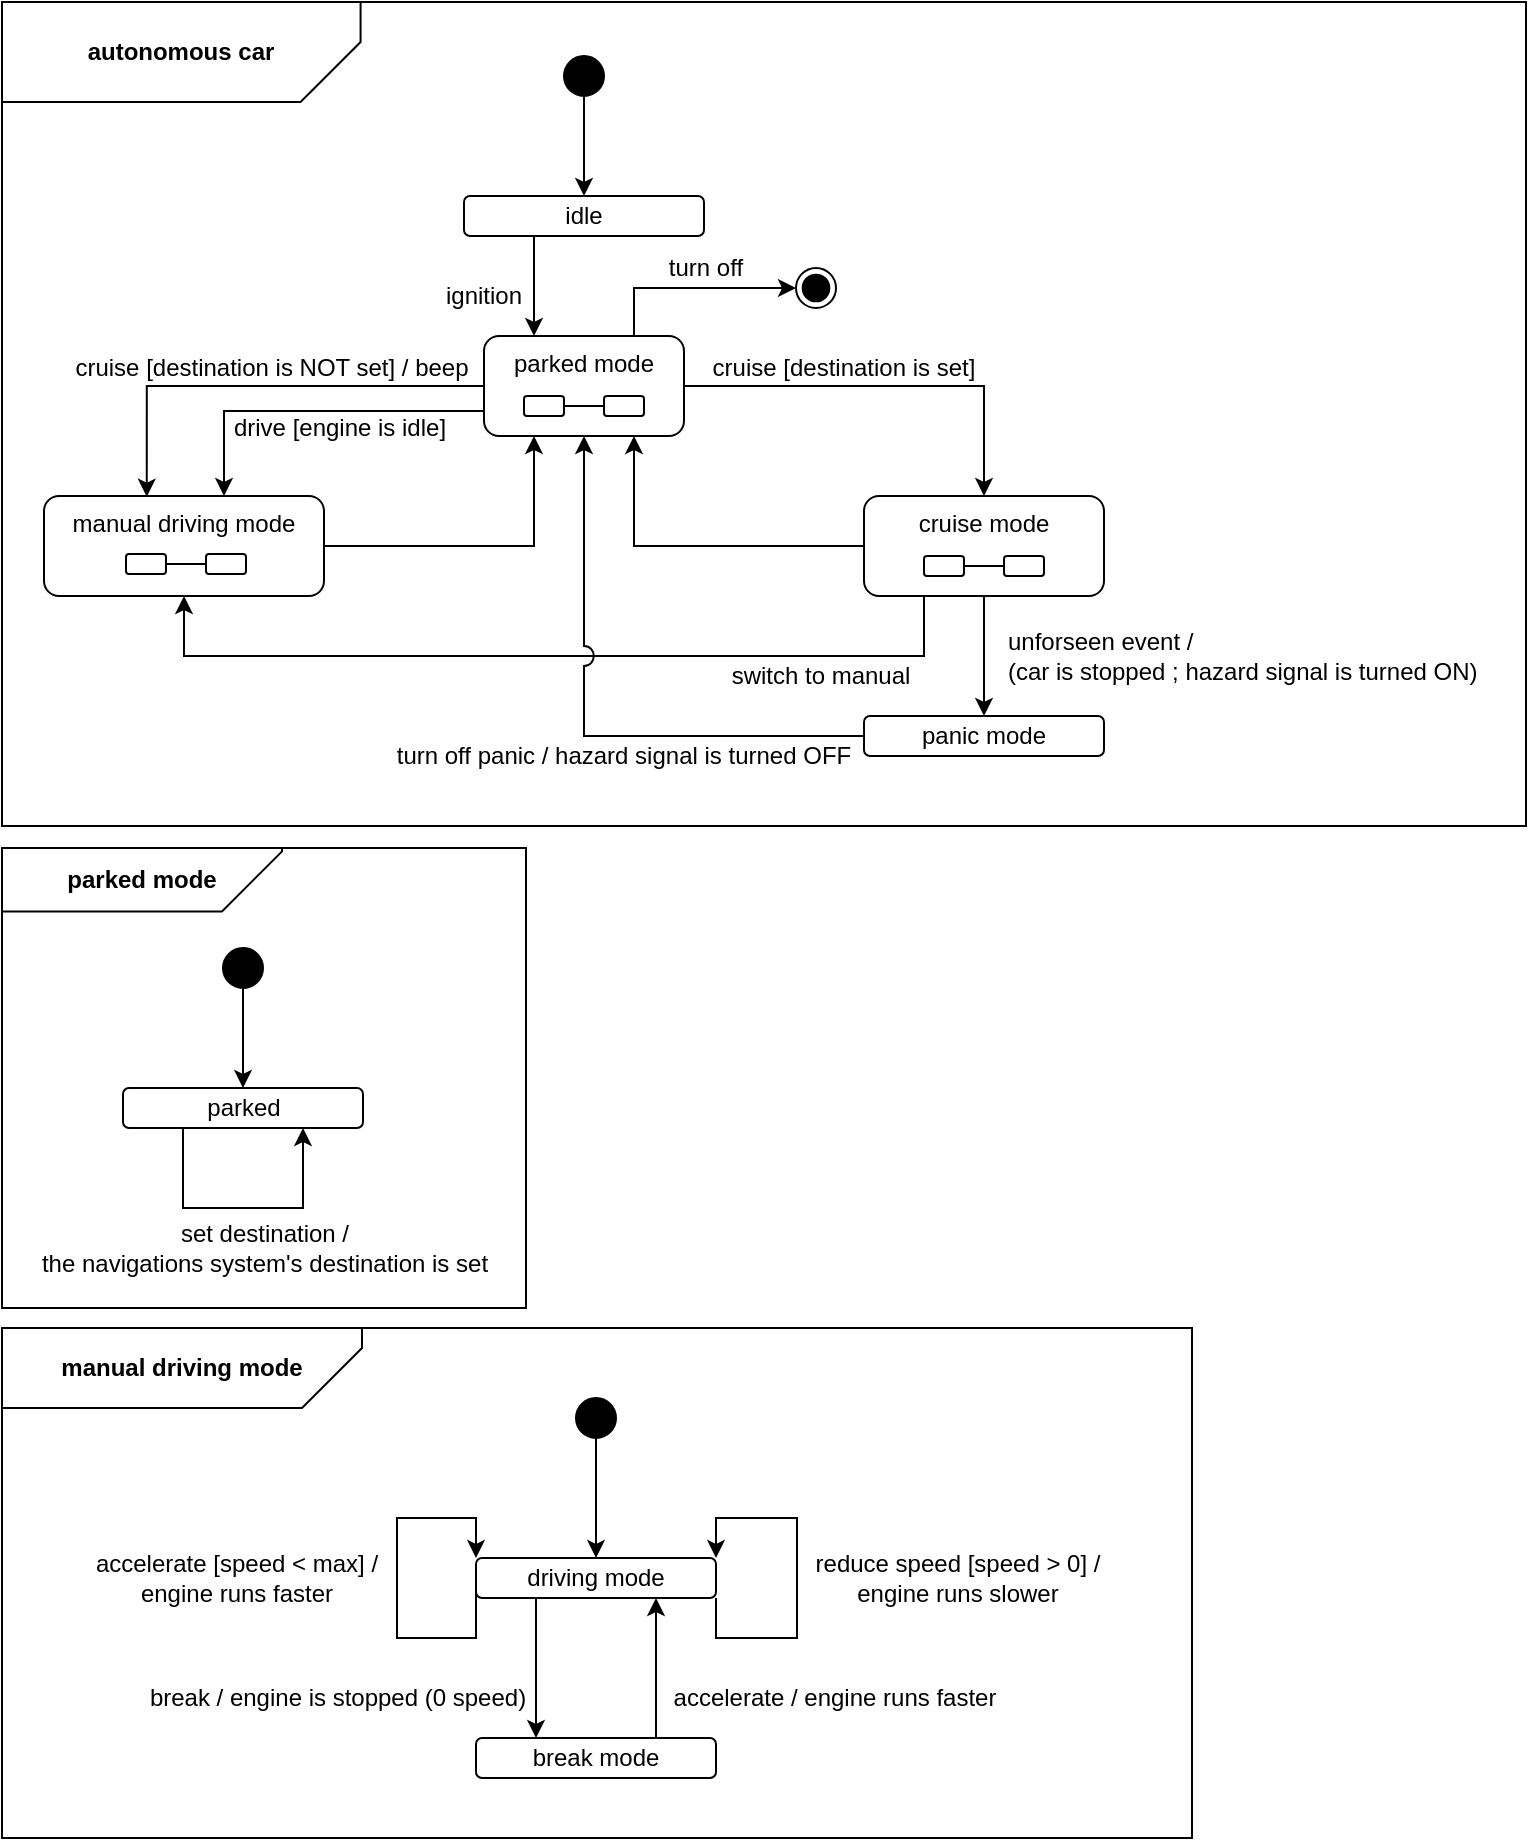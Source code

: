 <mxfile version="12.7.9" type="device"><diagram id="rDhcCmKcs0Q-Gxj-kec_" name="Page-1"><mxGraphModel dx="901" dy="1231" grid="1" gridSize="10" guides="1" tooltips="1" connect="1" arrows="1" fold="1" page="1" pageScale="1" pageWidth="827" pageHeight="1169" math="0" shadow="0"><root><mxCell id="0"/><mxCell id="1" parent="0"/><mxCell id="yvGMF8uTrKQfufGJkpOD-38" value="" style="group" vertex="1" connectable="0" parent="1"><mxGeometry x="33" y="673" width="595" height="255" as="geometry"/></mxCell><mxCell id="yvGMF8uTrKQfufGJkpOD-36" value="" style="rounded=0;whiteSpace=wrap;html=1;fillColor=#FFFFFF;" vertex="1" parent="yvGMF8uTrKQfufGJkpOD-38"><mxGeometry width="595" height="255" as="geometry"/></mxCell><mxCell id="yvGMF8uTrKQfufGJkpOD-37" value="&lt;b&gt;manual driving mode&lt;/b&gt;" style="shape=card;whiteSpace=wrap;html=1;fillColor=#FFFFFF;rotation=0;flipH=1;flipV=1;align=center;" vertex="1" parent="yvGMF8uTrKQfufGJkpOD-38"><mxGeometry width="180" height="40" as="geometry"/></mxCell><mxCell id="yvGMF8uTrKQfufGJkpOD-31" value="" style="group" vertex="1" connectable="0" parent="yvGMF8uTrKQfufGJkpOD-38"><mxGeometry x="37.5" y="35" width="520" height="190" as="geometry"/></mxCell><mxCell id="yvGMF8uTrKQfufGJkpOD-16" value="driving mode" style="rounded=1;whiteSpace=wrap;html=1;" vertex="1" parent="yvGMF8uTrKQfufGJkpOD-31"><mxGeometry x="199.5" y="80" width="120" height="20" as="geometry"/></mxCell><mxCell id="yvGMF8uTrKQfufGJkpOD-21" style="edgeStyle=orthogonalEdgeStyle;rounded=0;orthogonalLoop=1;jettySize=auto;html=1;exitX=0.5;exitY=1;exitDx=0;exitDy=0;entryX=0.5;entryY=0;entryDx=0;entryDy=0;" edge="1" parent="yvGMF8uTrKQfufGJkpOD-31" source="yvGMF8uTrKQfufGJkpOD-17" target="yvGMF8uTrKQfufGJkpOD-16"><mxGeometry relative="1" as="geometry"/></mxCell><mxCell id="yvGMF8uTrKQfufGJkpOD-17" value="" style="ellipse;whiteSpace=wrap;html=1;aspect=fixed;fillColor=#000000;" vertex="1" parent="yvGMF8uTrKQfufGJkpOD-31"><mxGeometry x="249.5" width="20" height="20" as="geometry"/></mxCell><mxCell id="yvGMF8uTrKQfufGJkpOD-24" style="edgeStyle=orthogonalEdgeStyle;rounded=0;orthogonalLoop=1;jettySize=auto;html=1;exitX=0.75;exitY=0;exitDx=0;exitDy=0;entryX=0.75;entryY=1;entryDx=0;entryDy=0;" edge="1" parent="yvGMF8uTrKQfufGJkpOD-31" source="yvGMF8uTrKQfufGJkpOD-19" target="yvGMF8uTrKQfufGJkpOD-16"><mxGeometry relative="1" as="geometry"/></mxCell><mxCell id="yvGMF8uTrKQfufGJkpOD-19" value="break mode" style="rounded=1;whiteSpace=wrap;html=1;" vertex="1" parent="yvGMF8uTrKQfufGJkpOD-31"><mxGeometry x="199.5" y="170" width="120" height="20" as="geometry"/></mxCell><mxCell id="yvGMF8uTrKQfufGJkpOD-25" style="edgeStyle=orthogonalEdgeStyle;rounded=0;orthogonalLoop=1;jettySize=auto;html=1;exitX=1;exitY=1;exitDx=0;exitDy=0;entryX=1;entryY=0;entryDx=0;entryDy=0;" edge="1" parent="yvGMF8uTrKQfufGJkpOD-31" source="yvGMF8uTrKQfufGJkpOD-16" target="yvGMF8uTrKQfufGJkpOD-16"><mxGeometry relative="1" as="geometry"><Array as="points"><mxPoint x="319" y="120"/><mxPoint x="360" y="120"/><mxPoint x="360" y="60"/><mxPoint x="319" y="60"/></Array></mxGeometry></mxCell><mxCell id="yvGMF8uTrKQfufGJkpOD-23" style="edgeStyle=orthogonalEdgeStyle;rounded=0;orthogonalLoop=1;jettySize=auto;html=1;exitX=0.25;exitY=1;exitDx=0;exitDy=0;entryX=0.25;entryY=0;entryDx=0;entryDy=0;" edge="1" parent="yvGMF8uTrKQfufGJkpOD-31" source="yvGMF8uTrKQfufGJkpOD-16" target="yvGMF8uTrKQfufGJkpOD-19"><mxGeometry relative="1" as="geometry"/></mxCell><mxCell id="yvGMF8uTrKQfufGJkpOD-26" style="edgeStyle=orthogonalEdgeStyle;rounded=0;orthogonalLoop=1;jettySize=auto;html=1;exitX=0;exitY=0.75;exitDx=0;exitDy=0;entryX=0;entryY=0;entryDx=0;entryDy=0;" edge="1" parent="yvGMF8uTrKQfufGJkpOD-31" source="yvGMF8uTrKQfufGJkpOD-16" target="yvGMF8uTrKQfufGJkpOD-16"><mxGeometry relative="1" as="geometry"><Array as="points"><mxPoint x="199" y="120"/><mxPoint x="160" y="120"/><mxPoint x="160" y="60"/><mxPoint x="199" y="60"/></Array></mxGeometry></mxCell><mxCell id="yvGMF8uTrKQfufGJkpOD-27" value="reduce speed [speed &amp;gt; 0] / &lt;br&gt;engine runs slower" style="text;html=1;strokeColor=none;fillColor=none;align=center;verticalAlign=middle;whiteSpace=wrap;rounded=0;" vertex="1" parent="yvGMF8uTrKQfufGJkpOD-31"><mxGeometry x="360" y="80" width="160" height="20" as="geometry"/></mxCell><mxCell id="yvGMF8uTrKQfufGJkpOD-28" value="accelerate [speed &amp;lt; max] / &lt;br&gt;engine runs faster" style="text;html=1;strokeColor=none;fillColor=none;align=center;verticalAlign=middle;whiteSpace=wrap;rounded=0;" vertex="1" parent="yvGMF8uTrKQfufGJkpOD-31"><mxGeometry y="80" width="159" height="20" as="geometry"/></mxCell><mxCell id="yvGMF8uTrKQfufGJkpOD-29" value="break / engine is stopped (0 speed)" style="text;html=1;strokeColor=none;fillColor=none;align=center;verticalAlign=middle;whiteSpace=wrap;rounded=0;" vertex="1" parent="yvGMF8uTrKQfufGJkpOD-31"><mxGeometry x="30" y="140" width="200" height="20" as="geometry"/></mxCell><mxCell id="yvGMF8uTrKQfufGJkpOD-30" value="accelerate / engine runs faster" style="text;html=1;strokeColor=none;fillColor=none;align=center;verticalAlign=middle;whiteSpace=wrap;rounded=0;" vertex="1" parent="yvGMF8uTrKQfufGJkpOD-31"><mxGeometry x="287.5" y="140" width="182.5" height="20" as="geometry"/></mxCell><mxCell id="yvGMF8uTrKQfufGJkpOD-48" value="" style="group" vertex="1" connectable="0" parent="1"><mxGeometry x="33" y="10" width="762" height="412" as="geometry"/></mxCell><mxCell id="yvGMF8uTrKQfufGJkpOD-46" value="" style="rounded=0;whiteSpace=wrap;html=1;fillColor=#FFFFFF;" vertex="1" parent="yvGMF8uTrKQfufGJkpOD-48"><mxGeometry width="762" height="412" as="geometry"/></mxCell><mxCell id="yvGMF8uTrKQfufGJkpOD-47" value="&lt;b&gt;autonomous car&lt;/b&gt;" style="shape=card;whiteSpace=wrap;html=1;fillColor=#FFFFFF;rotation=0;flipH=1;flipV=1;align=center;" vertex="1" parent="yvGMF8uTrKQfufGJkpOD-48"><mxGeometry width="179.294" height="50" as="geometry"/></mxCell><mxCell id="yvGMF8uTrKQfufGJkpOD-41" value="" style="group" vertex="1" connectable="0" parent="yvGMF8uTrKQfufGJkpOD-48"><mxGeometry x="21" y="27" width="720" height="360" as="geometry"/></mxCell><mxCell id="V1Ut5GTS-WQO58tqtvx8-1" value="idle" style="rounded=1;whiteSpace=wrap;html=1;" parent="yvGMF8uTrKQfufGJkpOD-41" vertex="1"><mxGeometry x="210" y="70" width="120" height="20" as="geometry"/></mxCell><mxCell id="V1Ut5GTS-WQO58tqtvx8-3" style="edgeStyle=orthogonalEdgeStyle;rounded=0;orthogonalLoop=1;jettySize=auto;html=1;exitX=0.5;exitY=1;exitDx=0;exitDy=0;" parent="yvGMF8uTrKQfufGJkpOD-41" source="V1Ut5GTS-WQO58tqtvx8-2" target="V1Ut5GTS-WQO58tqtvx8-1" edge="1"><mxGeometry relative="1" as="geometry"/></mxCell><mxCell id="V1Ut5GTS-WQO58tqtvx8-2" value="" style="ellipse;whiteSpace=wrap;html=1;aspect=fixed;fillColor=#000000;" parent="yvGMF8uTrKQfufGJkpOD-41" vertex="1"><mxGeometry x="260" width="20" height="20" as="geometry"/></mxCell><mxCell id="V1Ut5GTS-WQO58tqtvx8-8" value="ignition" style="text;html=1;strokeColor=none;fillColor=none;align=center;verticalAlign=middle;whiteSpace=wrap;rounded=0;" parent="yvGMF8uTrKQfufGJkpOD-41" vertex="1"><mxGeometry x="200" y="110" width="40" height="20" as="geometry"/></mxCell><mxCell id="V1Ut5GTS-WQO58tqtvx8-29" value="parked mode" style="rounded=1;whiteSpace=wrap;html=1;fillColor=none;verticalAlign=top;" parent="yvGMF8uTrKQfufGJkpOD-41" vertex="1"><mxGeometry x="220" y="140" width="100" height="50" as="geometry"/></mxCell><mxCell id="V1Ut5GTS-WQO58tqtvx8-58" style="edgeStyle=orthogonalEdgeStyle;rounded=0;jumpStyle=arc;jumpSize=10;orthogonalLoop=1;jettySize=auto;html=1;exitX=0.25;exitY=1;exitDx=0;exitDy=0;entryX=0.25;entryY=0;entryDx=0;entryDy=0;" parent="yvGMF8uTrKQfufGJkpOD-41" source="V1Ut5GTS-WQO58tqtvx8-1" target="V1Ut5GTS-WQO58tqtvx8-29" edge="1"><mxGeometry relative="1" as="geometry"><Array as="points"><mxPoint x="245" y="90"/></Array></mxGeometry></mxCell><mxCell id="V1Ut5GTS-WQO58tqtvx8-39" style="edgeStyle=orthogonalEdgeStyle;rounded=0;orthogonalLoop=1;jettySize=auto;html=1;exitX=1;exitY=0.5;exitDx=0;exitDy=0;entryX=0.25;entryY=1;entryDx=0;entryDy=0;" parent="yvGMF8uTrKQfufGJkpOD-41" source="V1Ut5GTS-WQO58tqtvx8-30" target="V1Ut5GTS-WQO58tqtvx8-29" edge="1"><mxGeometry relative="1" as="geometry"><mxPoint x="260" y="230" as="targetPoint"/><Array as="points"><mxPoint x="245" y="245"/></Array></mxGeometry></mxCell><mxCell id="V1Ut5GTS-WQO58tqtvx8-30" value="manual driving mode" style="rounded=1;whiteSpace=wrap;html=1;fillColor=none;verticalAlign=top;" parent="yvGMF8uTrKQfufGJkpOD-41" vertex="1"><mxGeometry y="220" width="140" height="50" as="geometry"/></mxCell><mxCell id="V1Ut5GTS-WQO58tqtvx8-35" style="edgeStyle=orthogonalEdgeStyle;rounded=0;orthogonalLoop=1;jettySize=auto;html=1;exitX=0;exitY=0.5;exitDx=0;exitDy=0;entryX=0.367;entryY=0.007;entryDx=0;entryDy=0;entryPerimeter=0;" parent="yvGMF8uTrKQfufGJkpOD-41" source="V1Ut5GTS-WQO58tqtvx8-29" target="V1Ut5GTS-WQO58tqtvx8-30" edge="1"><mxGeometry relative="1" as="geometry"><Array as="points"><mxPoint x="51" y="165"/></Array></mxGeometry></mxCell><mxCell id="V1Ut5GTS-WQO58tqtvx8-37" style="edgeStyle=orthogonalEdgeStyle;rounded=0;orthogonalLoop=1;jettySize=auto;html=1;exitX=0;exitY=0.75;exitDx=0;exitDy=0;" parent="yvGMF8uTrKQfufGJkpOD-41" source="V1Ut5GTS-WQO58tqtvx8-29" target="V1Ut5GTS-WQO58tqtvx8-30" edge="1"><mxGeometry relative="1" as="geometry"><Array as="points"><mxPoint x="90" y="177"/></Array></mxGeometry></mxCell><mxCell id="V1Ut5GTS-WQO58tqtvx8-46" style="edgeStyle=orthogonalEdgeStyle;rounded=0;orthogonalLoop=1;jettySize=auto;html=1;exitX=0;exitY=0.5;exitDx=0;exitDy=0;entryX=0.75;entryY=1;entryDx=0;entryDy=0;" parent="yvGMF8uTrKQfufGJkpOD-41" source="V1Ut5GTS-WQO58tqtvx8-33" target="V1Ut5GTS-WQO58tqtvx8-29" edge="1"><mxGeometry relative="1" as="geometry"/></mxCell><mxCell id="V1Ut5GTS-WQO58tqtvx8-54" style="edgeStyle=orthogonalEdgeStyle;rounded=0;orthogonalLoop=1;jettySize=auto;html=1;exitX=0.25;exitY=1;exitDx=0;exitDy=0;entryX=0.5;entryY=1;entryDx=0;entryDy=0;jumpStyle=arc;" parent="yvGMF8uTrKQfufGJkpOD-41" source="V1Ut5GTS-WQO58tqtvx8-33" target="V1Ut5GTS-WQO58tqtvx8-30" edge="1"><mxGeometry relative="1" as="geometry"><Array as="points"><mxPoint x="440" y="300"/><mxPoint x="70" y="300"/></Array></mxGeometry></mxCell><mxCell id="V1Ut5GTS-WQO58tqtvx8-33" value="cruise mode" style="rounded=1;whiteSpace=wrap;html=1;fillColor=none;verticalAlign=top;" parent="yvGMF8uTrKQfufGJkpOD-41" vertex="1"><mxGeometry x="410" y="220" width="120" height="50" as="geometry"/></mxCell><mxCell id="V1Ut5GTS-WQO58tqtvx8-34" style="edgeStyle=orthogonalEdgeStyle;rounded=0;orthogonalLoop=1;jettySize=auto;html=1;exitX=1;exitY=0.5;exitDx=0;exitDy=0;entryX=0.5;entryY=0;entryDx=0;entryDy=0;" parent="yvGMF8uTrKQfufGJkpOD-41" source="V1Ut5GTS-WQO58tqtvx8-29" target="V1Ut5GTS-WQO58tqtvx8-33" edge="1"><mxGeometry relative="1" as="geometry"/></mxCell><mxCell id="V1Ut5GTS-WQO58tqtvx8-52" style="edgeStyle=orthogonalEdgeStyle;rounded=0;orthogonalLoop=1;jettySize=auto;html=1;exitX=0;exitY=0.5;exitDx=0;exitDy=0;entryX=0.5;entryY=1;entryDx=0;entryDy=0;jumpStyle=arc;jumpSize=10;" parent="yvGMF8uTrKQfufGJkpOD-41" source="V1Ut5GTS-WQO58tqtvx8-49" target="V1Ut5GTS-WQO58tqtvx8-29" edge="1"><mxGeometry relative="1" as="geometry"/></mxCell><mxCell id="V1Ut5GTS-WQO58tqtvx8-49" value="panic mode" style="rounded=1;whiteSpace=wrap;html=1;fillColor=none;" parent="yvGMF8uTrKQfufGJkpOD-41" vertex="1"><mxGeometry x="410" y="330" width="120" height="20" as="geometry"/></mxCell><mxCell id="V1Ut5GTS-WQO58tqtvx8-50" style="edgeStyle=orthogonalEdgeStyle;rounded=0;orthogonalLoop=1;jettySize=auto;html=1;exitX=0.5;exitY=1;exitDx=0;exitDy=0;entryX=0.5;entryY=0;entryDx=0;entryDy=0;" parent="yvGMF8uTrKQfufGJkpOD-41" source="V1Ut5GTS-WQO58tqtvx8-33" target="V1Ut5GTS-WQO58tqtvx8-49" edge="1"><mxGeometry relative="1" as="geometry"/></mxCell><mxCell id="V1Ut5GTS-WQO58tqtvx8-51" value="unforseen event / &lt;br&gt;(car is stopped ; hazard signal is turned ON)" style="text;html=1;strokeColor=none;fillColor=none;align=left;verticalAlign=middle;whiteSpace=wrap;rounded=0;" parent="yvGMF8uTrKQfufGJkpOD-41" vertex="1"><mxGeometry x="480" y="290" width="240" height="20" as="geometry"/></mxCell><mxCell id="V1Ut5GTS-WQO58tqtvx8-53" value="turn off panic / hazard signal is turned OFF" style="text;html=1;strokeColor=none;fillColor=none;align=center;verticalAlign=middle;whiteSpace=wrap;rounded=0;" parent="yvGMF8uTrKQfufGJkpOD-41" vertex="1"><mxGeometry x="170" y="340" width="240" height="20" as="geometry"/></mxCell><mxCell id="V1Ut5GTS-WQO58tqtvx8-55" value="switch to manual" style="text;html=1;strokeColor=none;fillColor=none;align=center;verticalAlign=middle;whiteSpace=wrap;rounded=0;" parent="yvGMF8uTrKQfufGJkpOD-41" vertex="1"><mxGeometry x="340" y="300" width="97" height="20" as="geometry"/></mxCell><mxCell id="yvGMF8uTrKQfufGJkpOD-5" value="" style="group" vertex="1" connectable="0" parent="yvGMF8uTrKQfufGJkpOD-41"><mxGeometry x="440" y="255" width="60" height="10" as="geometry"/></mxCell><mxCell id="yvGMF8uTrKQfufGJkpOD-6" value="" style="rounded=1;whiteSpace=wrap;html=1;fillColor=#FFFFFF;" vertex="1" parent="yvGMF8uTrKQfufGJkpOD-5"><mxGeometry y="-5" width="20" height="10" as="geometry"/></mxCell><mxCell id="yvGMF8uTrKQfufGJkpOD-7" value="" style="rounded=1;whiteSpace=wrap;html=1;fillColor=#FFFFFF;" vertex="1" parent="yvGMF8uTrKQfufGJkpOD-5"><mxGeometry x="40" y="-5" width="20" height="10" as="geometry"/></mxCell><mxCell id="yvGMF8uTrKQfufGJkpOD-8" value="" style="endArrow=none;html=1;entryX=0;entryY=0.5;entryDx=0;entryDy=0;exitX=1;exitY=0.5;exitDx=0;exitDy=0;" edge="1" parent="yvGMF8uTrKQfufGJkpOD-5" source="yvGMF8uTrKQfufGJkpOD-6" target="yvGMF8uTrKQfufGJkpOD-7"><mxGeometry width="50" height="50" relative="1" as="geometry"><mxPoint x="20" y="-40" as="sourcePoint"/><mxPoint x="70" y="-90" as="targetPoint"/></mxGeometry></mxCell><mxCell id="yvGMF8uTrKQfufGJkpOD-2" value="" style="rounded=1;whiteSpace=wrap;html=1;fillColor=#FFFFFF;" vertex="1" parent="yvGMF8uTrKQfufGJkpOD-41"><mxGeometry x="41" y="249" width="20" height="10" as="geometry"/></mxCell><mxCell id="yvGMF8uTrKQfufGJkpOD-3" value="" style="rounded=1;whiteSpace=wrap;html=1;fillColor=#FFFFFF;" vertex="1" parent="yvGMF8uTrKQfufGJkpOD-41"><mxGeometry x="81" y="249" width="20" height="10" as="geometry"/></mxCell><mxCell id="yvGMF8uTrKQfufGJkpOD-4" value="" style="endArrow=none;html=1;entryX=0;entryY=0.5;entryDx=0;entryDy=0;exitX=1;exitY=0.5;exitDx=0;exitDy=0;" edge="1" parent="yvGMF8uTrKQfufGJkpOD-41" source="yvGMF8uTrKQfufGJkpOD-2" target="yvGMF8uTrKQfufGJkpOD-3"><mxGeometry width="50" height="50" relative="1" as="geometry"><mxPoint x="61" y="215" as="sourcePoint"/><mxPoint x="111" y="165" as="targetPoint"/></mxGeometry></mxCell><mxCell id="yvGMF8uTrKQfufGJkpOD-84" value="" style="group;fillColor=#FFFFFF;" vertex="1" connectable="0" parent="yvGMF8uTrKQfufGJkpOD-41"><mxGeometry x="240" y="170" width="60" height="10" as="geometry"/></mxCell><mxCell id="yvGMF8uTrKQfufGJkpOD-85" value="" style="rounded=1;whiteSpace=wrap;html=1;fillColor=#FFFFFF;" vertex="1" parent="yvGMF8uTrKQfufGJkpOD-84"><mxGeometry width="20" height="10" as="geometry"/></mxCell><mxCell id="yvGMF8uTrKQfufGJkpOD-86" value="" style="rounded=1;whiteSpace=wrap;html=1;fillColor=#FFFFFF;" vertex="1" parent="yvGMF8uTrKQfufGJkpOD-84"><mxGeometry x="40" width="20" height="10" as="geometry"/></mxCell><mxCell id="yvGMF8uTrKQfufGJkpOD-87" value="" style="endArrow=none;html=1;entryX=0;entryY=0.5;entryDx=0;entryDy=0;exitX=1;exitY=0.5;exitDx=0;exitDy=0;" edge="1" parent="yvGMF8uTrKQfufGJkpOD-84" source="yvGMF8uTrKQfufGJkpOD-85" target="yvGMF8uTrKQfufGJkpOD-86"><mxGeometry width="50" height="50" relative="1" as="geometry"><mxPoint x="20" y="-40" as="sourcePoint"/><mxPoint x="70" y="-90" as="targetPoint"/></mxGeometry></mxCell><mxCell id="V1Ut5GTS-WQO58tqtvx8-36" value="cruise [destination is set]" style="text;html=1;strokeColor=none;fillColor=none;align=center;verticalAlign=middle;whiteSpace=wrap;rounded=0;" parent="yvGMF8uTrKQfufGJkpOD-48" vertex="1"><mxGeometry x="351" y="173" width="140" height="20" as="geometry"/></mxCell><mxCell id="V1Ut5GTS-WQO58tqtvx8-38" value="cruise [destination is NOT set] / beep" style="text;html=1;strokeColor=none;fillColor=none;align=center;verticalAlign=middle;whiteSpace=wrap;rounded=0;" parent="yvGMF8uTrKQfufGJkpOD-48" vertex="1"><mxGeometry x="30" y="173" width="210" height="20" as="geometry"/></mxCell><mxCell id="V1Ut5GTS-WQO58tqtvx8-32" value="drive [engine is idle]" style="text;html=1;strokeColor=none;fillColor=none;align=center;verticalAlign=middle;whiteSpace=wrap;rounded=0;" parent="yvGMF8uTrKQfufGJkpOD-48" vertex="1"><mxGeometry x="114" y="203" width="110" height="20" as="geometry"/></mxCell><mxCell id="V1Ut5GTS-WQO58tqtvx8-60" value="turn off" style="text;html=1;strokeColor=none;fillColor=none;align=center;verticalAlign=middle;whiteSpace=wrap;rounded=0;" parent="yvGMF8uTrKQfufGJkpOD-48" vertex="1"><mxGeometry x="327" y="123" width="50" height="20" as="geometry"/></mxCell><mxCell id="yvGMF8uTrKQfufGJkpOD-94" style="edgeStyle=orthogonalEdgeStyle;rounded=0;orthogonalLoop=1;jettySize=auto;html=1;exitX=0.75;exitY=0;exitDx=0;exitDy=0;entryX=0;entryY=0.5;entryDx=0;entryDy=0;" edge="1" parent="yvGMF8uTrKQfufGJkpOD-48" source="V1Ut5GTS-WQO58tqtvx8-29" target="yvGMF8uTrKQfufGJkpOD-90"><mxGeometry relative="1" as="geometry"><Array as="points"><mxPoint x="316" y="143"/></Array></mxGeometry></mxCell><mxCell id="yvGMF8uTrKQfufGJkpOD-92" value="" style="group" vertex="1" connectable="0" parent="yvGMF8uTrKQfufGJkpOD-48"><mxGeometry x="397" y="133" width="20" height="20" as="geometry"/></mxCell><mxCell id="yvGMF8uTrKQfufGJkpOD-90" value="" style="ellipse;whiteSpace=wrap;html=1;aspect=fixed;fillColor=#FFF;" vertex="1" parent="yvGMF8uTrKQfufGJkpOD-92"><mxGeometry width="20" height="20" as="geometry"/></mxCell><mxCell id="yvGMF8uTrKQfufGJkpOD-91" value="" style="ellipse;whiteSpace=wrap;html=1;aspect=fixed;fillColor=#000000;" vertex="1" parent="yvGMF8uTrKQfufGJkpOD-92"><mxGeometry x="3.333" y="3.333" width="13.333" height="13.333" as="geometry"/></mxCell><mxCell id="yvGMF8uTrKQfufGJkpOD-102" value="" style="group" vertex="1" connectable="0" parent="1"><mxGeometry x="33" y="433" width="262" height="230" as="geometry"/></mxCell><mxCell id="yvGMF8uTrKQfufGJkpOD-98" value="" style="group;fillColor=#FFF;" vertex="1" connectable="0" parent="yvGMF8uTrKQfufGJkpOD-102"><mxGeometry width="262" height="230" as="geometry"/></mxCell><mxCell id="yvGMF8uTrKQfufGJkpOD-99" value="" style="rounded=0;whiteSpace=wrap;html=1;fillColor=#FFFFFF;" vertex="1" parent="yvGMF8uTrKQfufGJkpOD-98"><mxGeometry width="262" height="230" as="geometry"/></mxCell><mxCell id="yvGMF8uTrKQfufGJkpOD-100" value="&lt;b&gt;parked mode&lt;/b&gt;" style="shape=card;whiteSpace=wrap;html=1;fillColor=#FFFFFF;rotation=0;flipH=1;flipV=1;align=center;" vertex="1" parent="yvGMF8uTrKQfufGJkpOD-98"><mxGeometry width="140" height="31.72" as="geometry"/></mxCell><mxCell id="yvGMF8uTrKQfufGJkpOD-101" value="" style="group" vertex="1" connectable="0" parent="yvGMF8uTrKQfufGJkpOD-98"><mxGeometry x="11.5" y="50" width="239" height="160" as="geometry"/></mxCell><mxCell id="yvGMF8uTrKQfufGJkpOD-82" value="" style="ellipse;whiteSpace=wrap;html=1;aspect=fixed;fillColor=#000000;" vertex="1" parent="yvGMF8uTrKQfufGJkpOD-101"><mxGeometry x="99" width="20" height="20" as="geometry"/></mxCell><mxCell id="yvGMF8uTrKQfufGJkpOD-83" value="parked" style="rounded=1;whiteSpace=wrap;html=1;fillColor=#FFFFFF;" vertex="1" parent="yvGMF8uTrKQfufGJkpOD-101"><mxGeometry x="49" y="70" width="120" height="20" as="geometry"/></mxCell><mxCell id="yvGMF8uTrKQfufGJkpOD-89" style="edgeStyle=orthogonalEdgeStyle;rounded=0;orthogonalLoop=1;jettySize=auto;html=1;exitX=0.5;exitY=1;exitDx=0;exitDy=0;" edge="1" parent="yvGMF8uTrKQfufGJkpOD-101" source="yvGMF8uTrKQfufGJkpOD-82" target="yvGMF8uTrKQfufGJkpOD-83"><mxGeometry relative="1" as="geometry"/></mxCell><mxCell id="yvGMF8uTrKQfufGJkpOD-96" style="edgeStyle=orthogonalEdgeStyle;rounded=0;orthogonalLoop=1;jettySize=auto;html=1;exitX=0.25;exitY=1;exitDx=0;exitDy=0;entryX=0.75;entryY=1;entryDx=0;entryDy=0;" edge="1" parent="yvGMF8uTrKQfufGJkpOD-101" source="yvGMF8uTrKQfufGJkpOD-83" target="yvGMF8uTrKQfufGJkpOD-83"><mxGeometry relative="1" as="geometry"><Array as="points"><mxPoint x="79" y="130"/><mxPoint x="139" y="130"/></Array></mxGeometry></mxCell><mxCell id="yvGMF8uTrKQfufGJkpOD-97" value="set destination / &lt;br&gt;the navigations system's destination is set" style="text;html=1;strokeColor=none;fillColor=none;align=center;verticalAlign=middle;whiteSpace=wrap;rounded=0;" vertex="1" parent="yvGMF8uTrKQfufGJkpOD-101"><mxGeometry y="140" width="239" height="20" as="geometry"/></mxCell></root></mxGraphModel></diagram></mxfile>